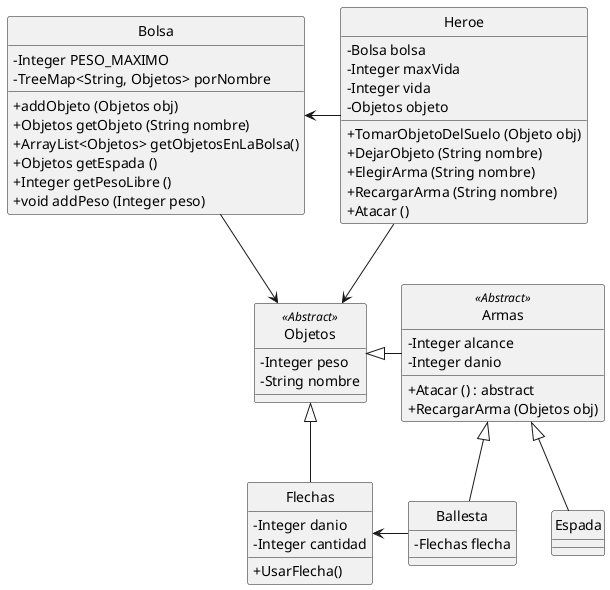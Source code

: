 @startuml ProyectoHeroe

skinparam ClassAttributeIconSize 0
hide circle

class Heroe {
    - Bolsa bolsa
    - Integer maxVida
    - Integer vida
    - Objetos objeto
    + TomarObjetoDelSuelo (Objeto obj)
    + DejarObjeto (String nombre)
    + ElegirArma (String nombre)
    + RecargarArma (String nombre)
    + Atacar ()
}

class Bolsa {
    - Integer PESO_MAXIMO
    - TreeMap<String, Objetos> porNombre
    + addObjeto (Objetos obj)
    + Objetos getObjeto (String nombre)
    + ArrayList<Objetos> getObjetosEnLaBolsa()
    + Objetos getEspada ()
    + Integer getPesoLibre ()
    + void addPeso (Integer peso)
}

class Objetos <<Abstract>>{
    - Integer peso
    - String nombre
}


class Armas <<Abstract>> {
    - Integer alcance
    - Integer danio
    + Atacar () : abstract
    + RecargarArma (Objetos obj)
}

class Espada {

}

class Ballesta {
    - Flechas flecha
}

class Flechas {
    - Integer danio
    - Integer cantidad
    + UsarFlecha()
}



Bolsa <- Heroe
Heroe --> Objetos
Bolsa --> Objetos

Objetos <|- Armas
Objetos <|- Flechas
Armas <|-- Espada
Armas <|-- Ballesta

Flechas <- Ballesta


@enduml
